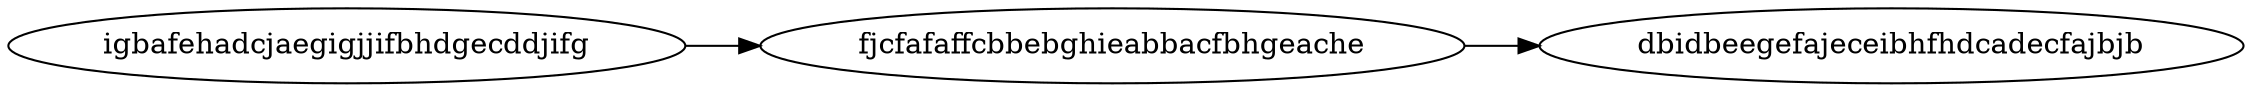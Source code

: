 digraph G { 
rankdir=LR; 
igbafehadcjaegigjjifbhdgecddjifg -> fjcfafaffcbbebghieabbacfbhgeache;
fjcfafaffcbbebghieabbacfbhgeache -> dbidbeegefajeceibhfhdcadecfajbjb;
}